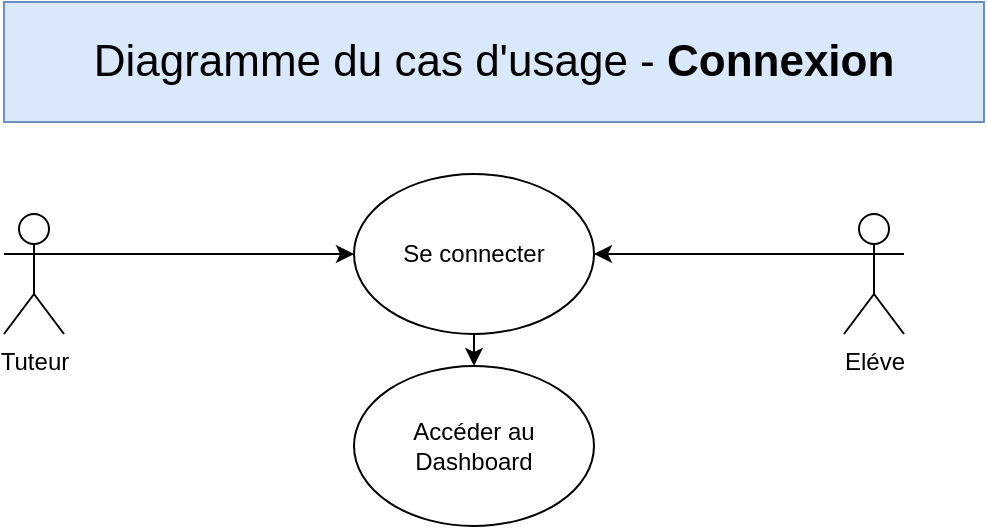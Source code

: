 <mxfile version="21.7.1" type="github" pages="5">
  <diagram id="uQ2t4zdaK5D5fBxq5fAp" name="Connexion">
    <mxGraphModel dx="646" dy="517" grid="1" gridSize="10" guides="1" tooltips="1" connect="1" arrows="1" fold="1" page="1" pageScale="1" pageWidth="1169" pageHeight="827" math="0" shadow="0">
      <root>
        <mxCell id="0" />
        <mxCell id="1" parent="0" />
        <mxCell id="f3HNBkpj85AW-RkGXAFB-1" value="Tuteur" style="shape=umlActor;verticalLabelPosition=bottom;verticalAlign=top;html=1;outlineConnect=0;" parent="1" vertex="1">
          <mxGeometry x="350" y="146" width="30" height="60" as="geometry" />
        </mxCell>
        <mxCell id="f3HNBkpj85AW-RkGXAFB-2" style="rounded=0;orthogonalLoop=1;jettySize=auto;html=1;exitX=1;exitY=0.333;exitDx=0;exitDy=0;exitPerimeter=0;" parent="1" source="f3HNBkpj85AW-RkGXAFB-3" target="f3HNBkpj85AW-RkGXAFB-4" edge="1">
          <mxGeometry relative="1" as="geometry" />
        </mxCell>
        <mxCell id="f3HNBkpj85AW-RkGXAFB-3" value="Eléve" style="shape=umlActor;verticalLabelPosition=bottom;verticalAlign=top;html=1;outlineConnect=0;" parent="1" vertex="1">
          <mxGeometry x="770" y="146" width="30" height="60" as="geometry" />
        </mxCell>
        <mxCell id="f3HNBkpj85AW-RkGXAFB-19" style="edgeStyle=none;rounded=0;orthogonalLoop=1;jettySize=auto;html=1;entryX=0.5;entryY=0;entryDx=0;entryDy=0;" parent="1" source="f3HNBkpj85AW-RkGXAFB-4" target="f3HNBkpj85AW-RkGXAFB-17" edge="1">
          <mxGeometry relative="1" as="geometry" />
        </mxCell>
        <mxCell id="f3HNBkpj85AW-RkGXAFB-4" value="Se connecter" style="ellipse;whiteSpace=wrap;html=1;" parent="1" vertex="1">
          <mxGeometry x="525" y="126" width="120" height="80" as="geometry" />
        </mxCell>
        <mxCell id="f3HNBkpj85AW-RkGXAFB-9" style="rounded=0;orthogonalLoop=1;jettySize=auto;html=1;exitX=1;exitY=0.333;exitDx=0;exitDy=0;exitPerimeter=0;" parent="1" source="f3HNBkpj85AW-RkGXAFB-1" target="f3HNBkpj85AW-RkGXAFB-4" edge="1">
          <mxGeometry relative="1" as="geometry" />
        </mxCell>
        <mxCell id="f3HNBkpj85AW-RkGXAFB-17" value="Accéder au Dashboard" style="ellipse;whiteSpace=wrap;html=1;" parent="1" vertex="1">
          <mxGeometry x="525" y="222" width="120" height="80" as="geometry" />
        </mxCell>
        <mxCell id="diDzNQsecvjzL_2nSc0f-5" value="&lt;font style=&quot;font-size: 22px;&quot;&gt;Diagramme du cas d&#39;usage - &lt;b&gt;Connexion&lt;/b&gt;&lt;/font&gt;" style="rounded=0;whiteSpace=wrap;html=1;fillColor=#dae8fc;strokeColor=#6c8ebf;" parent="1" vertex="1">
          <mxGeometry x="350" y="40" width="490" height="60" as="geometry" />
        </mxCell>
      </root>
    </mxGraphModel>
  </diagram>
  <diagram id="teen0Qnr0NiTAiWwp3Yc" name="Dashboard">
    <mxGraphModel dx="646" dy="517" grid="1" gridSize="10" guides="1" tooltips="1" connect="1" arrows="1" fold="1" page="1" pageScale="1" pageWidth="1169" pageHeight="827" math="0" shadow="0">
      <root>
        <mxCell id="0" />
        <mxCell id="1" parent="0" />
        <mxCell id="ld2G0SDBW2MLxcUM211L-8" style="edgeStyle=none;rounded=0;orthogonalLoop=1;jettySize=auto;html=1;exitX=0.306;exitY=0.25;exitDx=0;exitDy=0;exitPerimeter=0;entryX=-0.016;entryY=0.388;entryDx=0;entryDy=0;entryPerimeter=0;" parent="1" source="ld2G0SDBW2MLxcUM211L-1" target="ld2G0SDBW2MLxcUM211L-3" edge="1">
          <mxGeometry relative="1" as="geometry" />
        </mxCell>
        <mxCell id="ld2G0SDBW2MLxcUM211L-11" style="edgeStyle=none;rounded=0;orthogonalLoop=1;jettySize=auto;html=1;exitX=1;exitY=0.333;exitDx=0;exitDy=0;exitPerimeter=0;" parent="1" source="ld2G0SDBW2MLxcUM211L-1" target="ld2G0SDBW2MLxcUM211L-5" edge="1">
          <mxGeometry relative="1" as="geometry" />
        </mxCell>
        <mxCell id="ld2G0SDBW2MLxcUM211L-13" style="edgeStyle=none;rounded=0;orthogonalLoop=1;jettySize=auto;html=1;exitX=0.476;exitY=0.274;exitDx=0;exitDy=0;exitPerimeter=0;" parent="1" source="ld2G0SDBW2MLxcUM211L-1" target="ld2G0SDBW2MLxcUM211L-4" edge="1">
          <mxGeometry relative="1" as="geometry">
            <mxPoint x="820" y="380" as="targetPoint" />
          </mxGeometry>
        </mxCell>
        <mxCell id="eqUINrB0c01AvxUeOlSh-2" style="edgeStyle=orthogonalEdgeStyle;rounded=0;orthogonalLoop=1;jettySize=auto;html=1;exitX=0.5;exitY=0.5;exitDx=0;exitDy=0;exitPerimeter=0;" parent="1" source="ld2G0SDBW2MLxcUM211L-1" edge="1">
          <mxGeometry relative="1" as="geometry">
            <mxPoint x="364.5" y="269.5" as="targetPoint" />
          </mxGeometry>
        </mxCell>
        <mxCell id="ld2G0SDBW2MLxcUM211L-1" value="Tuteur" style="shape=umlActor;verticalLabelPosition=bottom;verticalAlign=top;html=1;outlineConnect=0;" parent="1" vertex="1">
          <mxGeometry x="350" y="220" width="30" height="60" as="geometry" />
        </mxCell>
        <mxCell id="ld2G0SDBW2MLxcUM211L-9" style="edgeStyle=none;rounded=0;orthogonalLoop=1;jettySize=auto;html=1;exitX=0;exitY=0.333;exitDx=0;exitDy=0;exitPerimeter=0;entryX=1.03;entryY=0.39;entryDx=0;entryDy=0;entryPerimeter=0;" parent="1" source="ld2G0SDBW2MLxcUM211L-2" target="ld2G0SDBW2MLxcUM211L-3" edge="1">
          <mxGeometry relative="1" as="geometry">
            <mxPoint x="640" y="330" as="targetPoint" />
            <mxPoint x="800" y="240" as="sourcePoint" />
          </mxGeometry>
        </mxCell>
        <mxCell id="ld2G0SDBW2MLxcUM211L-10" style="edgeStyle=none;rounded=0;orthogonalLoop=1;jettySize=auto;html=1;exitX=1;exitY=0.333;exitDx=0;exitDy=0;exitPerimeter=0;" parent="1" source="ld2G0SDBW2MLxcUM211L-2" target="ld2G0SDBW2MLxcUM211L-5" edge="1">
          <mxGeometry relative="1" as="geometry" />
        </mxCell>
        <mxCell id="ld2G0SDBW2MLxcUM211L-12" style="edgeStyle=none;rounded=0;orthogonalLoop=1;jettySize=auto;html=1;" parent="1" target="ld2G0SDBW2MLxcUM211L-4" edge="1" source="ld2G0SDBW2MLxcUM211L-2">
          <mxGeometry relative="1" as="geometry">
            <mxPoint x="800" y="240" as="sourcePoint" />
            <mxPoint x="620" y="170" as="targetPoint" />
          </mxGeometry>
        </mxCell>
        <mxCell id="ld2G0SDBW2MLxcUM211L-3" value="Consulter la messagerie" style="ellipse;whiteSpace=wrap;html=1;" parent="1" vertex="1">
          <mxGeometry x="500" y="290" width="120" height="80" as="geometry" />
        </mxCell>
        <mxCell id="ld2G0SDBW2MLxcUM211L-4" value="Consulter le calendrier" style="ellipse;whiteSpace=wrap;html=1;" parent="1" vertex="1">
          <mxGeometry x="500" y="110" width="120" height="80" as="geometry" />
        </mxCell>
        <mxCell id="ld2G0SDBW2MLxcUM211L-5" value="Consulter les tâches" style="ellipse;whiteSpace=wrap;html=1;" parent="1" vertex="1">
          <mxGeometry x="500" y="200" width="120" height="80" as="geometry" />
        </mxCell>
        <mxCell id="V7LF_FagYUeiB-QPrPUb-1" value="&lt;font style=&quot;font-size: 22px;&quot;&gt;Diagramme du cas d&#39;usage - &lt;b&gt;DashBoard&lt;/b&gt;&lt;/font&gt;" style="rounded=0;whiteSpace=wrap;html=1;fillColor=#dae8fc;strokeColor=#6c8ebf;" parent="1" vertex="1">
          <mxGeometry x="350" y="40" width="490" height="60" as="geometry" />
        </mxCell>
        <mxCell id="ld2G0SDBW2MLxcUM211L-2" value="Eléve" style="shape=umlActor;verticalLabelPosition=bottom;verticalAlign=top;html=1;outlineConnect=0;" parent="1" vertex="1">
          <mxGeometry x="750" y="220" width="30" height="60" as="geometry" />
        </mxCell>
      </root>
    </mxGraphModel>
  </diagram>
  <diagram id="l61aKZvHvQzdf6RARgL0" name="Chat">
    <mxGraphModel dx="646" dy="517" grid="1" gridSize="10" guides="1" tooltips="1" connect="1" arrows="1" fold="1" page="1" pageScale="1" pageWidth="1169" pageHeight="827" math="0" shadow="0">
      <root>
        <mxCell id="0" />
        <mxCell id="1" parent="0" />
        <mxCell id="viCUx4Xvm-Uy7cIPKMzc-8" style="edgeStyle=none;rounded=0;orthogonalLoop=1;jettySize=auto;html=1;entryX=1;entryY=0.5;entryDx=0;entryDy=0;exitX=0;exitY=0.333;exitDx=0;exitDy=0;exitPerimeter=0;" parent="1" source="viCUx4Xvm-Uy7cIPKMzc-1" target="viCUx4Xvm-Uy7cIPKMzc-3" edge="1">
          <mxGeometry relative="1" as="geometry">
            <mxPoint x="650" y="170" as="sourcePoint" />
          </mxGeometry>
        </mxCell>
        <mxCell id="viCUx4Xvm-Uy7cIPKMzc-9" style="edgeStyle=none;rounded=0;orthogonalLoop=1;jettySize=auto;html=1;entryX=1;entryY=0.5;entryDx=0;entryDy=0;" parent="1" source="viCUx4Xvm-Uy7cIPKMzc-1" target="viCUx4Xvm-Uy7cIPKMzc-4" edge="1">
          <mxGeometry relative="1" as="geometry" />
        </mxCell>
        <mxCell id="viCUx4Xvm-Uy7cIPKMzc-10" style="edgeStyle=none;rounded=0;orthogonalLoop=1;jettySize=auto;html=1;" parent="1" source="viCUx4Xvm-Uy7cIPKMzc-1" target="viCUx4Xvm-Uy7cIPKMzc-7" edge="1">
          <mxGeometry relative="1" as="geometry" />
        </mxCell>
        <mxCell id="viCUx4Xvm-Uy7cIPKMzc-11" style="edgeStyle=none;rounded=0;orthogonalLoop=1;jettySize=auto;html=1;" parent="1" source="viCUx4Xvm-Uy7cIPKMzc-1" target="viCUx4Xvm-Uy7cIPKMzc-5" edge="1">
          <mxGeometry relative="1" as="geometry" />
        </mxCell>
        <mxCell id="viCUx4Xvm-Uy7cIPKMzc-12" style="edgeStyle=none;rounded=0;orthogonalLoop=1;jettySize=auto;html=1;" parent="1" source="viCUx4Xvm-Uy7cIPKMzc-1" target="viCUx4Xvm-Uy7cIPKMzc-6" edge="1">
          <mxGeometry relative="1" as="geometry" />
        </mxCell>
        <mxCell id="viCUx4Xvm-Uy7cIPKMzc-1" value="Tuteur" style="shape=umlActor;verticalLabelPosition=bottom;verticalAlign=top;html=1;outlineConnect=0;" parent="1" vertex="1">
          <mxGeometry x="650" y="150" width="30" height="60" as="geometry" />
        </mxCell>
        <mxCell id="viCUx4Xvm-Uy7cIPKMzc-13" style="edgeStyle=none;rounded=0;orthogonalLoop=1;jettySize=auto;html=1;entryX=0;entryY=0;entryDx=0;entryDy=0;" parent="1" source="viCUx4Xvm-Uy7cIPKMzc-2" target="viCUx4Xvm-Uy7cIPKMzc-5" edge="1">
          <mxGeometry relative="1" as="geometry" />
        </mxCell>
        <mxCell id="viCUx4Xvm-Uy7cIPKMzc-14" style="edgeStyle=none;rounded=0;orthogonalLoop=1;jettySize=auto;html=1;entryX=0;entryY=0.5;entryDx=0;entryDy=0;" parent="1" source="viCUx4Xvm-Uy7cIPKMzc-2" target="viCUx4Xvm-Uy7cIPKMzc-4" edge="1">
          <mxGeometry relative="1" as="geometry" />
        </mxCell>
        <mxCell id="viCUx4Xvm-Uy7cIPKMzc-15" style="edgeStyle=none;rounded=0;orthogonalLoop=1;jettySize=auto;html=1;entryX=0;entryY=0.5;entryDx=0;entryDy=0;" parent="1" source="viCUx4Xvm-Uy7cIPKMzc-2" target="viCUx4Xvm-Uy7cIPKMzc-3" edge="1">
          <mxGeometry relative="1" as="geometry" />
        </mxCell>
        <mxCell id="viCUx4Xvm-Uy7cIPKMzc-16" style="edgeStyle=none;rounded=0;orthogonalLoop=1;jettySize=auto;html=1;" parent="1" source="viCUx4Xvm-Uy7cIPKMzc-2" target="viCUx4Xvm-Uy7cIPKMzc-7" edge="1">
          <mxGeometry relative="1" as="geometry" />
        </mxCell>
        <mxCell id="viCUx4Xvm-Uy7cIPKMzc-17" style="edgeStyle=none;rounded=0;orthogonalLoop=1;jettySize=auto;html=1;" parent="1" source="viCUx4Xvm-Uy7cIPKMzc-2" target="viCUx4Xvm-Uy7cIPKMzc-6" edge="1">
          <mxGeometry relative="1" as="geometry" />
        </mxCell>
        <mxCell id="viCUx4Xvm-Uy7cIPKMzc-2" value="Eléve" style="shape=umlActor;verticalLabelPosition=bottom;verticalAlign=top;html=1;outlineConnect=0;" parent="1" vertex="1">
          <mxGeometry x="170" y="170" width="30" height="60" as="geometry" />
        </mxCell>
        <mxCell id="viCUx4Xvm-Uy7cIPKMzc-20" style="edgeStyle=none;rounded=0;orthogonalLoop=1;jettySize=auto;html=1;exitX=0.5;exitY=0;exitDx=0;exitDy=0;entryX=0.5;entryY=1;entryDx=0;entryDy=0;" parent="1" source="viCUx4Xvm-Uy7cIPKMzc-3" target="viCUx4Xvm-Uy7cIPKMzc-4" edge="1">
          <mxGeometry relative="1" as="geometry" />
        </mxCell>
        <mxCell id="viCUx4Xvm-Uy7cIPKMzc-3" value="Lire les messages" style="ellipse;whiteSpace=wrap;html=1;" parent="1" vertex="1">
          <mxGeometry x="350" y="190" width="120" height="80" as="geometry" />
        </mxCell>
        <mxCell id="viCUx4Xvm-Uy7cIPKMzc-4" value="Envoyer un message&amp;nbsp;" style="ellipse;whiteSpace=wrap;html=1;" parent="1" vertex="1">
          <mxGeometry x="350" y="90" width="120" height="80" as="geometry" />
        </mxCell>
        <mxCell id="viCUx4Xvm-Uy7cIPKMzc-5" value="Ajouter un contact" style="ellipse;whiteSpace=wrap;html=1;" parent="1" vertex="1">
          <mxGeometry x="360" y="400" width="120" height="80" as="geometry" />
        </mxCell>
        <mxCell id="viCUx4Xvm-Uy7cIPKMzc-6" value="Supprimer un contact" style="ellipse;whiteSpace=wrap;html=1;" parent="1" vertex="1">
          <mxGeometry x="360" y="500" width="120" height="80" as="geometry" />
        </mxCell>
        <mxCell id="viCUx4Xvm-Uy7cIPKMzc-19" style="edgeStyle=none;rounded=0;orthogonalLoop=1;jettySize=auto;html=1;exitX=0.5;exitY=0;exitDx=0;exitDy=0;entryX=0.5;entryY=1;entryDx=0;entryDy=0;" parent="1" source="viCUx4Xvm-Uy7cIPKMzc-7" target="viCUx4Xvm-Uy7cIPKMzc-3" edge="1">
          <mxGeometry relative="1" as="geometry" />
        </mxCell>
        <mxCell id="viCUx4Xvm-Uy7cIPKMzc-7" value="Sélectionner un contact dans l&#39;historique des conversations" style="ellipse;whiteSpace=wrap;html=1;" parent="1" vertex="1">
          <mxGeometry x="350" y="310" width="120" height="80" as="geometry" />
        </mxCell>
        <mxCell id="gFDMljjnfGFowJoNvYhW-1" value="&lt;font style=&quot;font-size: 22px;&quot;&gt;Diagramme du cas d&#39;usage - Chat&lt;/font&gt;" style="rounded=0;whiteSpace=wrap;html=1;fillColor=#dae8fc;strokeColor=#6c8ebf;" parent="1" vertex="1">
          <mxGeometry x="175" y="20" width="490" height="60" as="geometry" />
        </mxCell>
      </root>
    </mxGraphModel>
  </diagram>
  <diagram id="2CE-8G8NAuTbFyRlYojS" name="Tâches">
    <mxGraphModel dx="562" dy="450" grid="1" gridSize="10" guides="1" tooltips="1" connect="1" arrows="1" fold="1" page="1" pageScale="1" pageWidth="1169" pageHeight="827" math="0" shadow="0">
      <root>
        <mxCell id="0" />
        <mxCell id="1" parent="0" />
        <mxCell id="yrtci5-erARUxkJlp0p4-1" style="rounded=0;orthogonalLoop=1;jettySize=auto;html=1;entryX=0;entryY=0;entryDx=0;entryDy=0;" parent="1" source="yrtci5-erARUxkJlp0p4-6" target="yrtci5-erARUxkJlp0p4-8" edge="1">
          <mxGeometry relative="1" as="geometry" />
        </mxCell>
        <mxCell id="yrtci5-erARUxkJlp0p4-2" style="rounded=0;orthogonalLoop=1;jettySize=auto;html=1;entryX=0;entryY=0;entryDx=0;entryDy=0;" parent="1" source="yrtci5-erARUxkJlp0p4-6" target="yrtci5-erARUxkJlp0p4-11" edge="1">
          <mxGeometry relative="1" as="geometry" />
        </mxCell>
        <mxCell id="yrtci5-erARUxkJlp0p4-3" style="rounded=0;orthogonalLoop=1;jettySize=auto;html=1;entryX=0;entryY=0.275;entryDx=0;entryDy=0;entryPerimeter=0;" parent="1" source="yrtci5-erARUxkJlp0p4-6" target="yrtci5-erARUxkJlp0p4-12" edge="1">
          <mxGeometry relative="1" as="geometry" />
        </mxCell>
        <mxCell id="yrtci5-erARUxkJlp0p4-4" style="rounded=0;orthogonalLoop=1;jettySize=auto;html=1;entryX=0;entryY=1;entryDx=0;entryDy=0;" parent="1" edge="1">
          <mxGeometry relative="1" as="geometry">
            <mxPoint x="370" y="221.72" as="sourcePoint" />
            <mxPoint x="637.574" y="130.004" as="targetPoint" />
          </mxGeometry>
        </mxCell>
        <mxCell id="yrtci5-erARUxkJlp0p4-5" style="rounded=0;orthogonalLoop=1;jettySize=auto;html=1;entryX=0;entryY=0.5;entryDx=0;entryDy=0;" parent="1" source="yrtci5-erARUxkJlp0p4-6" target="yrtci5-erARUxkJlp0p4-10" edge="1">
          <mxGeometry relative="1" as="geometry" />
        </mxCell>
        <mxCell id="yrtci5-erARUxkJlp0p4-15" style="edgeStyle=none;rounded=0;orthogonalLoop=1;jettySize=auto;html=1;entryX=0;entryY=0.5;entryDx=0;entryDy=0;" parent="1" source="yrtci5-erARUxkJlp0p4-6" target="yrtci5-erARUxkJlp0p4-14" edge="1">
          <mxGeometry relative="1" as="geometry" />
        </mxCell>
        <mxCell id="yrtci5-erARUxkJlp0p4-16" style="edgeStyle=none;rounded=0;orthogonalLoop=1;jettySize=auto;html=1;entryX=0.393;entryY=1.03;entryDx=0;entryDy=0;entryPerimeter=0;" parent="1" source="yrtci5-erARUxkJlp0p4-6" target="yrtci5-erARUxkJlp0p4-13" edge="1">
          <mxGeometry relative="1" as="geometry" />
        </mxCell>
        <mxCell id="lsA8u8-CAm8Q5mel4XvI-2" style="rounded=0;orthogonalLoop=1;jettySize=auto;html=1;exitX=0.75;exitY=0.1;exitDx=0;exitDy=0;exitPerimeter=0;" parent="1" source="yrtci5-erARUxkJlp0p4-6" target="lsA8u8-CAm8Q5mel4XvI-1" edge="1">
          <mxGeometry relative="1" as="geometry" />
        </mxCell>
        <mxCell id="lsA8u8-CAm8Q5mel4XvI-5" style="rounded=0;orthogonalLoop=1;jettySize=auto;html=1;entryX=0.083;entryY=0.331;entryDx=0;entryDy=0;entryPerimeter=0;" parent="1" source="yrtci5-erARUxkJlp0p4-6" target="lsA8u8-CAm8Q5mel4XvI-3" edge="1">
          <mxGeometry relative="1" as="geometry" />
        </mxCell>
        <mxCell id="yrtci5-erARUxkJlp0p4-6" value="Tuteur" style="shape=umlActor;verticalLabelPosition=bottom;verticalAlign=top;html=1;outlineConnect=0;" parent="1" vertex="1">
          <mxGeometry x="350" y="210" width="30" height="60" as="geometry" />
        </mxCell>
        <mxCell id="yrtci5-erARUxkJlp0p4-17" style="edgeStyle=none;rounded=0;orthogonalLoop=1;jettySize=auto;html=1;entryX=1;entryY=0;entryDx=0;entryDy=0;" parent="1" source="yrtci5-erARUxkJlp0p4-7" target="yrtci5-erARUxkJlp0p4-12" edge="1">
          <mxGeometry relative="1" as="geometry" />
        </mxCell>
        <mxCell id="yrtci5-erARUxkJlp0p4-19" style="edgeStyle=none;rounded=0;orthogonalLoop=1;jettySize=auto;html=1;entryX=1;entryY=0;entryDx=0;entryDy=0;" parent="1" source="yrtci5-erARUxkJlp0p4-7" target="yrtci5-erARUxkJlp0p4-8" edge="1">
          <mxGeometry relative="1" as="geometry" />
        </mxCell>
        <mxCell id="yrtci5-erARUxkJlp0p4-20" style="edgeStyle=none;rounded=0;orthogonalLoop=1;jettySize=auto;html=1;entryX=0.955;entryY=0.29;entryDx=0;entryDy=0;entryPerimeter=0;" parent="1" source="yrtci5-erARUxkJlp0p4-7" target="yrtci5-erARUxkJlp0p4-11" edge="1">
          <mxGeometry relative="1" as="geometry" />
        </mxCell>
        <mxCell id="yrtci5-erARUxkJlp0p4-21" style="edgeStyle=none;rounded=0;orthogonalLoop=1;jettySize=auto;html=1;entryX=1;entryY=0.5;entryDx=0;entryDy=0;" parent="1" source="yrtci5-erARUxkJlp0p4-7" target="yrtci5-erARUxkJlp0p4-10" edge="1">
          <mxGeometry relative="1" as="geometry" />
        </mxCell>
        <mxCell id="lsA8u8-CAm8Q5mel4XvI-4" style="rounded=0;orthogonalLoop=1;jettySize=auto;html=1;entryX=1;entryY=0.5;entryDx=0;entryDy=0;" parent="1" source="yrtci5-erARUxkJlp0p4-7" target="lsA8u8-CAm8Q5mel4XvI-3" edge="1">
          <mxGeometry relative="1" as="geometry" />
        </mxCell>
        <mxCell id="yrtci5-erARUxkJlp0p4-7" value="Eléve" style="shape=umlActor;verticalLabelPosition=bottom;verticalAlign=top;html=1;outlineConnect=0;" parent="1" vertex="1">
          <mxGeometry x="700" y="210" width="30" height="60" as="geometry" />
        </mxCell>
        <mxCell id="yrtci5-erARUxkJlp0p4-8" value="Ajouter une tache&amp;nbsp;" style="ellipse;whiteSpace=wrap;html=1;" parent="1" vertex="1">
          <mxGeometry x="490" y="590" width="120" height="80" as="geometry" />
        </mxCell>
        <mxCell id="yrtci5-erARUxkJlp0p4-9" value="Ajouter une tache pour un élève" style="ellipse;whiteSpace=wrap;html=1;" parent="1" vertex="1">
          <mxGeometry x="630" y="70" width="120" height="80" as="geometry" />
        </mxCell>
        <mxCell id="yrtci5-erARUxkJlp0p4-10" value="Terminer une tâche&amp;nbsp;" style="ellipse;whiteSpace=wrap;html=1;" parent="1" vertex="1">
          <mxGeometry x="490" y="330" width="120" height="80" as="geometry" />
        </mxCell>
        <mxCell id="yrtci5-erARUxkJlp0p4-11" value="Consulter mes tâches" style="ellipse;whiteSpace=wrap;html=1;" parent="1" vertex="1">
          <mxGeometry x="490" y="500" width="120" height="80" as="geometry" />
        </mxCell>
        <mxCell id="yrtci5-erARUxkJlp0p4-12" value="Supprimer ma tâche&amp;nbsp;" style="ellipse;whiteSpace=wrap;html=1;" parent="1" vertex="1">
          <mxGeometry x="490" y="250" width="120" height="80" as="geometry" />
        </mxCell>
        <mxCell id="yrtci5-erARUxkJlp0p4-13" value="Consulter les tâches élèves" style="ellipse;whiteSpace=wrap;html=1;" parent="1" vertex="1">
          <mxGeometry x="360" y="70" width="120" height="80" as="geometry" />
        </mxCell>
        <mxCell id="yrtci5-erARUxkJlp0p4-18" style="edgeStyle=none;rounded=0;orthogonalLoop=1;jettySize=auto;html=1;entryX=0;entryY=0.333;entryDx=0;entryDy=0;entryPerimeter=0;" parent="1" source="yrtci5-erARUxkJlp0p4-7" target="yrtci5-erARUxkJlp0p4-7" edge="1">
          <mxGeometry relative="1" as="geometry" />
        </mxCell>
        <mxCell id="lsA8u8-CAm8Q5mel4XvI-1" value="Modifier une tache pour un élève" style="ellipse;whiteSpace=wrap;html=1;" parent="1" vertex="1">
          <mxGeometry x="490" y="70" width="120" height="80" as="geometry" />
        </mxCell>
        <mxCell id="lsA8u8-CAm8Q5mel4XvI-3" value="Modifier une tache&amp;nbsp;" style="ellipse;whiteSpace=wrap;html=1;" parent="1" vertex="1">
          <mxGeometry x="490" y="413.5" width="120" height="80" as="geometry" />
        </mxCell>
        <mxCell id="AXuVlCh77PCjuV-uk1mM-1" value="&lt;font style=&quot;font-size: 22px;&quot;&gt;Diagramme du cas d&#39;usage - Tâches&lt;/font&gt;" style="rounded=0;whiteSpace=wrap;html=1;fillColor=#dae8fc;strokeColor=#6c8ebf;" parent="1" vertex="1">
          <mxGeometry x="320" width="490" height="60" as="geometry" />
        </mxCell>
        <mxCell id="yrtci5-erARUxkJlp0p4-14" value="Supprimer la tâche élève&amp;nbsp;" style="ellipse;whiteSpace=wrap;html=1;" parent="1" vertex="1">
          <mxGeometry x="490" y="170" width="120" height="80" as="geometry" />
        </mxCell>
      </root>
    </mxGraphModel>
  </diagram>
  <diagram id="ii54GA1RHEMdH4TSMV_B" name="Calendrier">
    <mxGraphModel dx="646" dy="517" grid="1" gridSize="10" guides="1" tooltips="1" connect="1" arrows="1" fold="1" page="1" pageScale="1" pageWidth="1169" pageHeight="827" math="0" shadow="0">
      <root>
        <mxCell id="0" />
        <mxCell id="1" parent="0" />
        <mxCell id="sCPlI8i_rRD-irATxwSF-11" style="edgeStyle=none;rounded=0;orthogonalLoop=1;jettySize=auto;html=1;entryX=0.5;entryY=0;entryDx=0;entryDy=0;" parent="1" source="sCPlI8i_rRD-irATxwSF-1" target="sCPlI8i_rRD-irATxwSF-9" edge="1">
          <mxGeometry relative="1" as="geometry" />
        </mxCell>
        <mxCell id="sCPlI8i_rRD-irATxwSF-12" style="edgeStyle=none;rounded=0;orthogonalLoop=1;jettySize=auto;html=1;entryX=0.5;entryY=0;entryDx=0;entryDy=0;" parent="1" source="sCPlI8i_rRD-irATxwSF-1" target="sCPlI8i_rRD-irATxwSF-7" edge="1">
          <mxGeometry relative="1" as="geometry" />
        </mxCell>
        <mxCell id="sCPlI8i_rRD-irATxwSF-13" style="edgeStyle=none;rounded=0;orthogonalLoop=1;jettySize=auto;html=1;entryX=0.5;entryY=0;entryDx=0;entryDy=0;" parent="1" source="sCPlI8i_rRD-irATxwSF-1" target="sCPlI8i_rRD-irATxwSF-8" edge="1">
          <mxGeometry relative="1" as="geometry" />
        </mxCell>
        <mxCell id="sCPlI8i_rRD-irATxwSF-14" style="edgeStyle=none;rounded=0;orthogonalLoop=1;jettySize=auto;html=1;entryX=0;entryY=0.5;entryDx=0;entryDy=0;" parent="1" source="sCPlI8i_rRD-irATxwSF-1" target="sCPlI8i_rRD-irATxwSF-10" edge="1">
          <mxGeometry relative="1" as="geometry" />
        </mxCell>
        <mxCell id="sCPlI8i_rRD-irATxwSF-1" value="Tuteur" style="shape=umlActor;verticalLabelPosition=bottom;verticalAlign=top;html=1;outlineConnect=0;" parent="1" vertex="1">
          <mxGeometry x="350" y="140" width="30" height="60" as="geometry" />
        </mxCell>
        <mxCell id="sCPlI8i_rRD-irATxwSF-2" style="rounded=0;orthogonalLoop=1;jettySize=auto;html=1;entryX=0.5;entryY=0;entryDx=0;entryDy=0;" parent="1" source="sCPlI8i_rRD-irATxwSF-6" target="sCPlI8i_rRD-irATxwSF-7" edge="1">
          <mxGeometry relative="1" as="geometry" />
        </mxCell>
        <mxCell id="sCPlI8i_rRD-irATxwSF-3" style="rounded=0;orthogonalLoop=1;jettySize=auto;html=1;entryX=0.5;entryY=0;entryDx=0;entryDy=0;" parent="1" source="sCPlI8i_rRD-irATxwSF-6" target="sCPlI8i_rRD-irATxwSF-8" edge="1">
          <mxGeometry relative="1" as="geometry" />
        </mxCell>
        <mxCell id="sCPlI8i_rRD-irATxwSF-4" style="rounded=0;orthogonalLoop=1;jettySize=auto;html=1;entryX=0.5;entryY=0;entryDx=0;entryDy=0;" parent="1" source="sCPlI8i_rRD-irATxwSF-6" target="sCPlI8i_rRD-irATxwSF-9" edge="1">
          <mxGeometry relative="1" as="geometry" />
        </mxCell>
        <mxCell id="sCPlI8i_rRD-irATxwSF-5" style="rounded=0;orthogonalLoop=1;jettySize=auto;html=1;" parent="1" source="sCPlI8i_rRD-irATxwSF-6" target="sCPlI8i_rRD-irATxwSF-10" edge="1">
          <mxGeometry relative="1" as="geometry" />
        </mxCell>
        <mxCell id="sCPlI8i_rRD-irATxwSF-6" value="Eléve" style="shape=umlActor;verticalLabelPosition=bottom;verticalAlign=top;html=1;outlineConnect=0;" parent="1" vertex="1">
          <mxGeometry x="760" y="140" width="30" height="60" as="geometry" />
        </mxCell>
        <mxCell id="sCPlI8i_rRD-irATxwSF-7" value="Consulter le calendrier" style="ellipse;whiteSpace=wrap;html=1;" parent="1" vertex="1">
          <mxGeometry x="520" y="350" width="120" height="80" as="geometry" />
        </mxCell>
        <mxCell id="sCPlI8i_rRD-irATxwSF-8" value="Fixer un rendez-vous&lt;br&gt;ou évènement" style="ellipse;whiteSpace=wrap;html=1;" parent="1" vertex="1">
          <mxGeometry x="520" y="230" width="120" height="80" as="geometry" />
        </mxCell>
        <mxCell id="sCPlI8i_rRD-irATxwSF-9" value="Annuler un rendez-vous ou évènement" style="ellipse;whiteSpace=wrap;html=1;" parent="1" vertex="1">
          <mxGeometry x="520" y="500" width="120" height="80" as="geometry" />
        </mxCell>
        <mxCell id="sCPlI8i_rRD-irATxwSF-10" value="Déplacer un rendez-vous ou évènement" style="ellipse;whiteSpace=wrap;html=1;" parent="1" vertex="1">
          <mxGeometry x="520" y="130" width="120" height="80" as="geometry" />
        </mxCell>
        <mxCell id="waqlDq1zgHoUEgHRZ1Hf-1" value="&lt;font style=&quot;font-size: 22px;&quot;&gt;Diagramme du cas d&#39;usage - Calendrier&lt;/font&gt;" style="rounded=0;whiteSpace=wrap;html=1;fillColor=#dae8fc;strokeColor=#6c8ebf;" parent="1" vertex="1">
          <mxGeometry x="350" y="40" width="490" height="60" as="geometry" />
        </mxCell>
      </root>
    </mxGraphModel>
  </diagram>
</mxfile>
